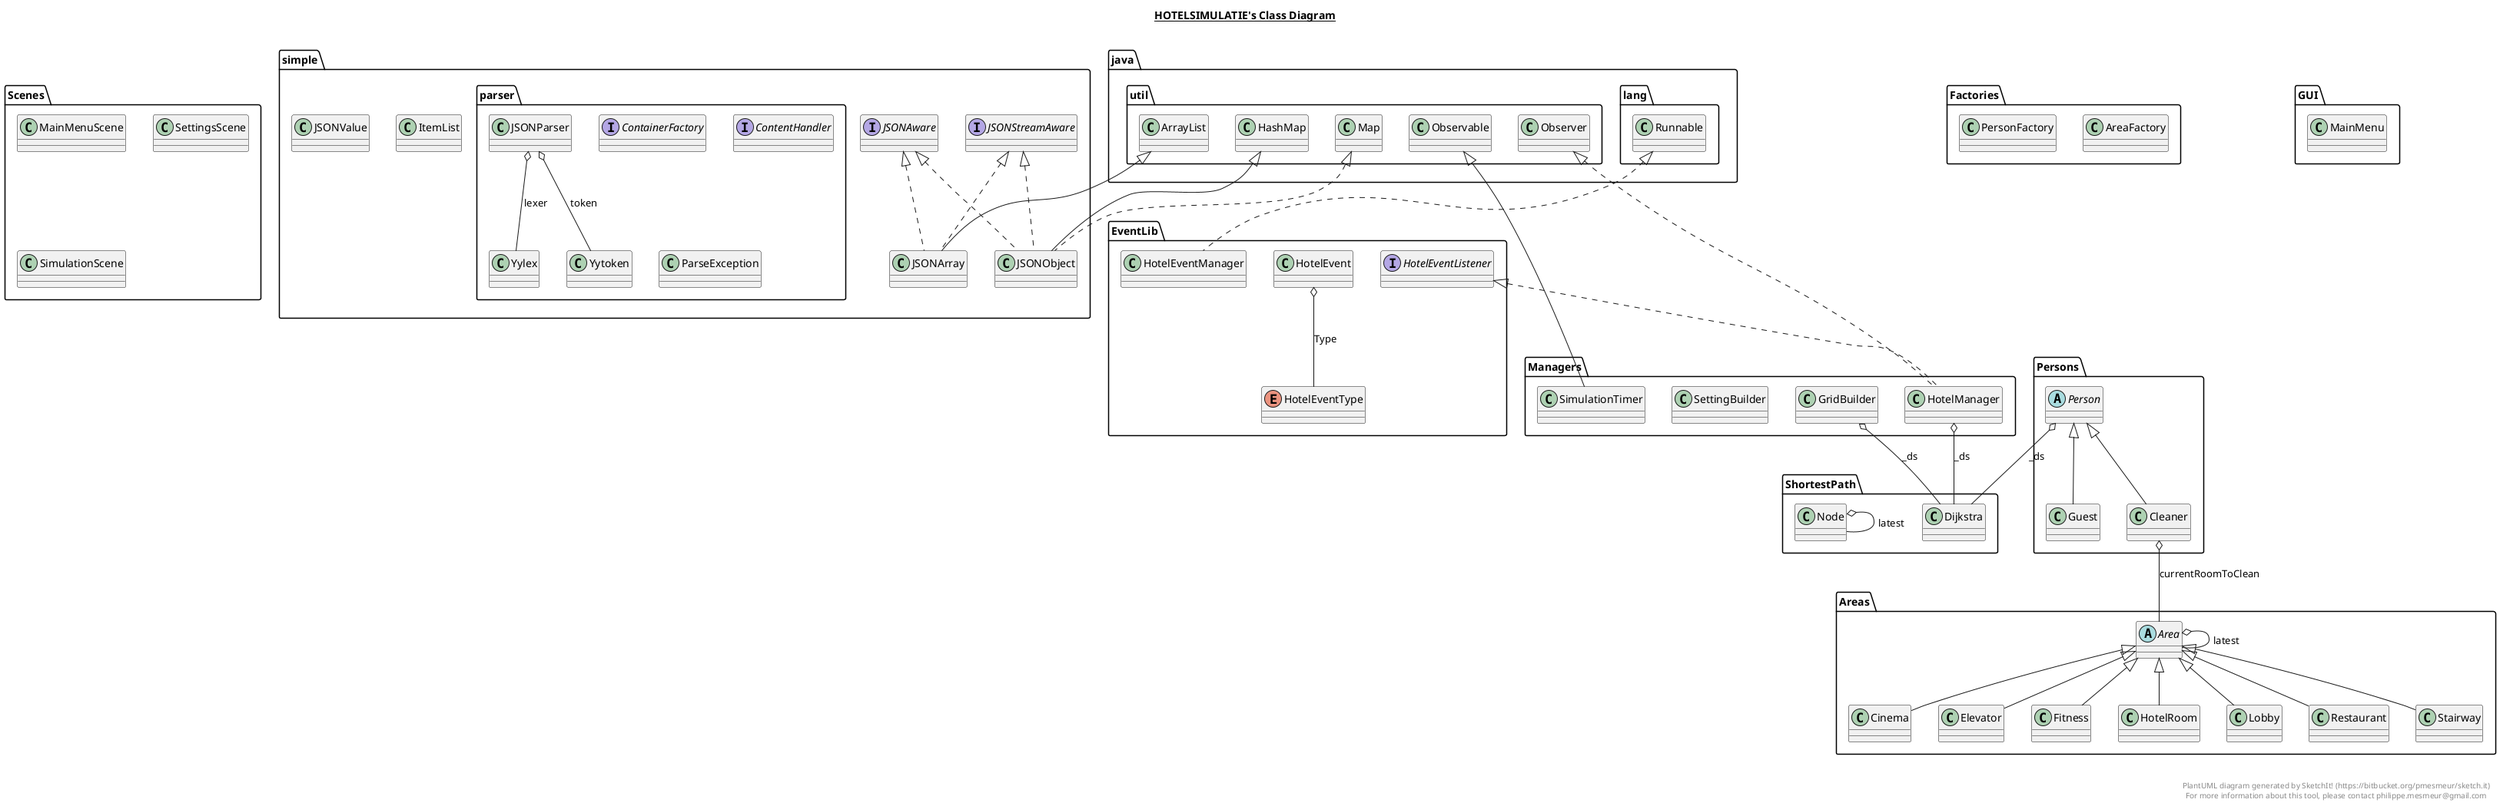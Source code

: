 @startuml

title __HOTELSIMULATIE's Class Diagram__\n

  namespace Areas {
    abstract class Areas.Area {
    }
  }
  

  namespace Areas {
    class Areas.Cinema {
    }
  }
  

  namespace Areas {
    class Areas.Elevator {
    }
  }
  

  namespace Areas {
    class Areas.Fitness {
    }
  }
  

  namespace Areas {
    class Areas.HotelRoom {
    }
  }
  

  namespace Areas {
    class Areas.Lobby {
    }
  }
  

  namespace Areas {
    class Areas.Restaurant {
    }
  }
  

  namespace Areas {
    class Areas.Stairway {
    }
  }
  

  namespace EventLib {
    class EventLib.HotelEvent {
    }
  }
  

  namespace EventLib {
    interface EventLib.HotelEventListener {
    }
  }
  

  namespace EventLib {
    class EventLib.HotelEventManager {
    }
  }
  

  namespace EventLib {
    enum HotelEventType {
    }
  }
  

  namespace Factories {
    class Factories.AreaFactory {
    }
  }
  

  namespace Factories {
    class Factories.PersonFactory {
    }
  }
  

  namespace GUI {
    class GUI.MainMenu {
    }
  }
  

  namespace Managers {
    class Managers.GridBuilder {
    }
  }
  

  namespace Managers {
    class Managers.HotelManager {
    }
  }
  

  namespace Managers {
    class Managers.SettingBuilder {
    }
  }
  

  namespace Managers {
    class Managers.SimulationTimer {
    }
  }
  

  namespace Persons {
    class Persons.Cleaner {
    }
  }
  

  namespace Persons {
    class Persons.Guest {
    }
  }
  

  namespace Persons {
    abstract class Persons.Person {
    }
  }
  

  namespace Scenes {
    class Scenes.MainMenuScene {
    }
  }
  

  namespace Scenes {
    class Scenes.SettingsScene {
    }
  }
  

  namespace Scenes {
    class Scenes.SimulationScene {
    }
  }
  

  namespace ShortestPath {
    class ShortestPath.Dijkstra {
    }
  }
  

  namespace ShortestPath {
    class ShortestPath.Node {
    }
  }
  

  namespace simple {
    class simple.ItemList {
    }
  }
  

  namespace simple {
    class simple.JSONArray {
    }
  }
  

  namespace simple {
    interface simple.JSONAware {
    }
  }
  

  namespace simple {
    class simple.JSONObject {
    }
  }
  

  namespace simple {
    interface simple.JSONStreamAware {
    }
  }
  

  namespace simple {
    class simple.JSONValue {
    }
  }
  

  namespace simple {
    namespace parser {
      interface simple.parser.ContainerFactory {
      }
    }
  }
  

  namespace simple {
    namespace parser {
      interface simple.parser.ContentHandler {
      }
    }
  }
  

  namespace simple {
    namespace parser {
      class simple.parser.JSONParser {
      }
    }
  }
  

  namespace simple {
    namespace parser {
      class simple.parser.ParseException {
      }
    }
  }
  

  namespace simple {
    namespace parser {
      class simple.parser.Yylex {
      }
    }
  }
  

  namespace simple {
    namespace parser {
      class simple.parser.Yytoken {
      }
    }
  }
  

  Areas.Area o-- Areas.Area : latest
  Areas.Cinema -up-|> Areas.Area
  Areas.Elevator -up-|> Areas.Area
  Areas.Fitness -up-|> Areas.Area
  Areas.HotelRoom -up-|> Areas.Area
  Areas.Lobby -up-|> Areas.Area
  Areas.Restaurant -up-|> Areas.Area
  Areas.Stairway -up-|> Areas.Area
  EventLib.HotelEvent o-- EventLib.HotelEventType : Type
  EventLib.HotelEventManager .up.|> java.lang.Runnable
  Managers.GridBuilder o-- ShortestPath.Dijkstra : _ds
  Managers.HotelManager .up.|> EventLib.HotelEventListener
  Managers.HotelManager .up.|> java.util.Observer
  Managers.HotelManager o-- ShortestPath.Dijkstra : _ds
  Managers.SimulationTimer -up-|> java.util.Observable
  Persons.Cleaner -up-|> Persons.Person
  Persons.Cleaner o-- Areas.Area : currentRoomToClean
  Persons.Guest -up-|> Persons.Person
  Persons.Person o-- ShortestPath.Dijkstra : _ds
  ShortestPath.Node o-- ShortestPath.Node : latest
  simple.JSONArray .up.|> simple.JSONAware
  simple.JSONArray .up.|> simple.JSONStreamAware
  simple.JSONArray -up-|> java.util.ArrayList
  simple.JSONObject .up.|> java.util.Map
  simple.JSONObject .up.|> simple.JSONAware
  simple.JSONObject .up.|> simple.JSONStreamAware
  simple.JSONObject -up-|> java.util.HashMap
  simple.parser.JSONParser o-- simple.parser.Yylex : lexer
  simple.parser.JSONParser o-- simple.parser.Yytoken : token


right footer


PlantUML diagram generated by SketchIt! (https://bitbucket.org/pmesmeur/sketch.it)
For more information about this tool, please contact philippe.mesmeur@gmail.com
endfooter

@enduml
